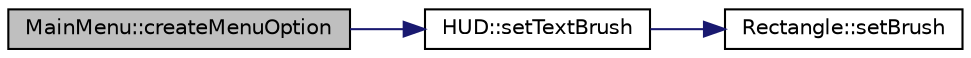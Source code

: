digraph "MainMenu::createMenuOption"
{
 // LATEX_PDF_SIZE
  bgcolor="transparent";
  edge [fontname="Helvetica",fontsize="10",labelfontname="Helvetica",labelfontsize="10"];
  node [fontname="Helvetica",fontsize="10",shape=record];
  rankdir="LR";
  Node1 [label="MainMenu::createMenuOption",height=0.2,width=0.4,color="black", fillcolor="grey75", style="filled", fontcolor="black",tooltip=" "];
  Node1 -> Node2 [color="midnightblue",fontsize="10",style="solid",fontname="Helvetica"];
  Node2 [label="HUD::setTextBrush",height=0.2,width=0.4,color="black",URL="$d0/df0/classHUD.html#aff6854c25f96fa4062996d9a8fb9d848",tooltip=" "];
  Node2 -> Node3 [color="midnightblue",fontsize="10",style="solid",fontname="Helvetica"];
  Node3 [label="Rectangle::setBrush",height=0.2,width=0.4,color="black",URL="$de/d00/classRectangle.html#a53cffcd82f9e11f78939dda79c1e18ad",tooltip=" "];
}
